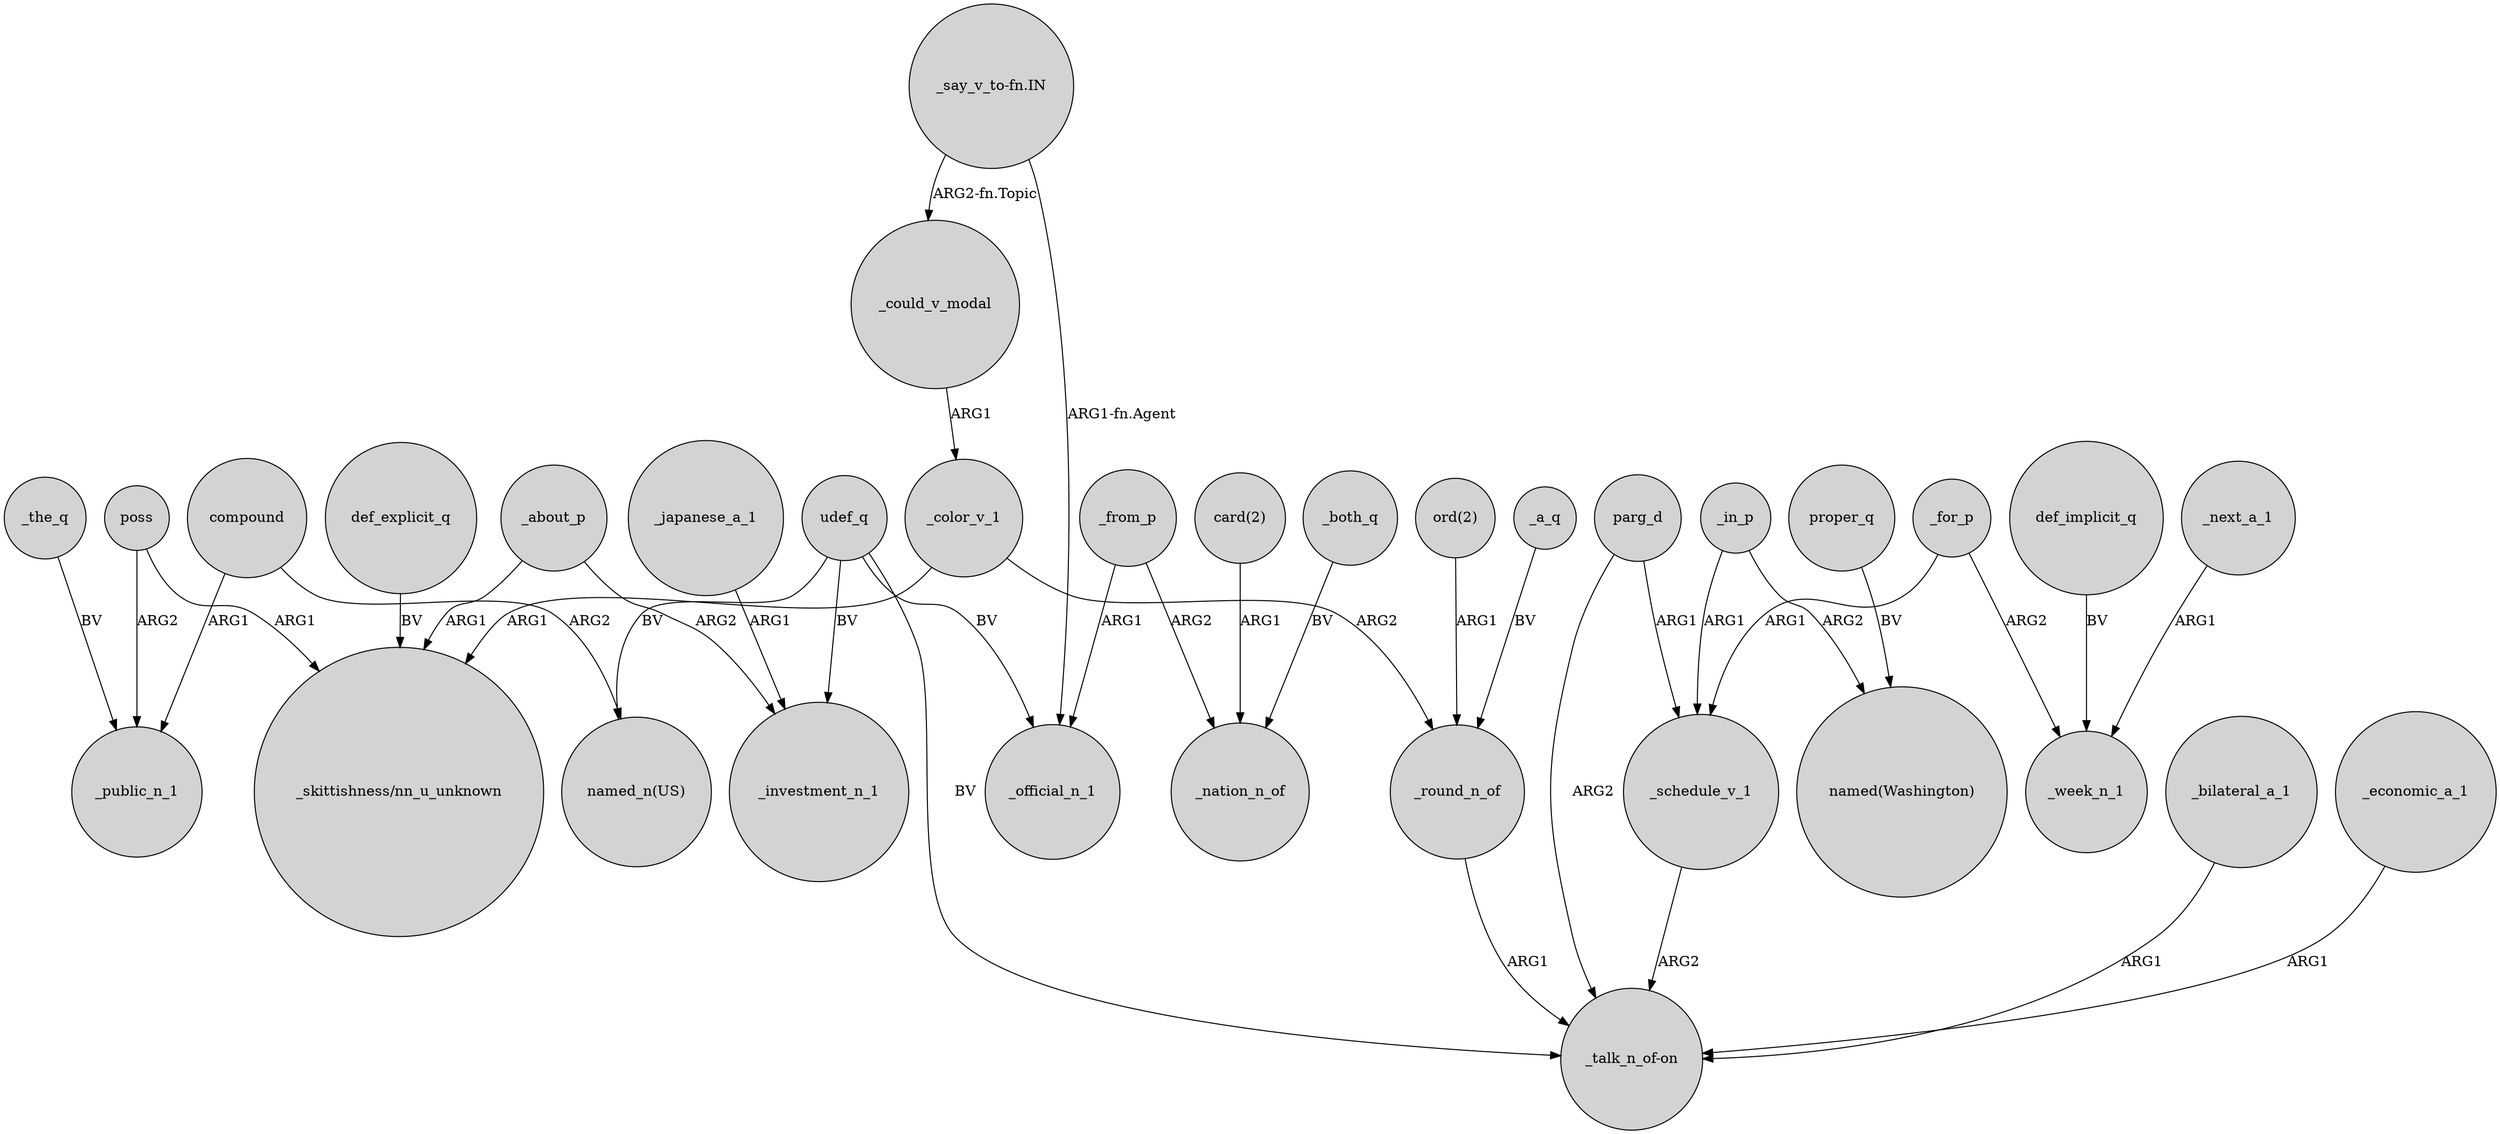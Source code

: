 digraph {
	node [shape=circle style=filled]
	parg_d -> "_talk_n_of-on" [label=ARG2]
	_round_n_of -> "_talk_n_of-on" [label=ARG1]
	udef_q -> "named_n(US)" [label=BV]
	def_implicit_q -> _week_n_1 [label=BV]
	_from_p -> _official_n_1 [label=ARG1]
	def_explicit_q -> "_skittishness/nn_u_unknown" [label=BV]
	"_say_v_to-fn.IN" -> _official_n_1 [label="ARG1-fn.Agent"]
	_in_p -> _schedule_v_1 [label=ARG1]
	"ord(2)" -> _round_n_of [label=ARG1]
	_color_v_1 -> _round_n_of [label=ARG2]
	poss -> _public_n_1 [label=ARG2]
	compound -> "named_n(US)" [label=ARG2]
	_from_p -> _nation_n_of [label=ARG2]
	proper_q -> "named(Washington)" [label=BV]
	_bilateral_a_1 -> "_talk_n_of-on" [label=ARG1]
	_the_q -> _public_n_1 [label=BV]
	"card(2)" -> _nation_n_of [label=ARG1]
	udef_q -> "_talk_n_of-on" [label=BV]
	udef_q -> _official_n_1 [label=BV]
	_a_q -> _round_n_of [label=BV]
	_for_p -> _week_n_1 [label=ARG2]
	_color_v_1 -> "_skittishness/nn_u_unknown" [label=ARG1]
	_about_p -> "_skittishness/nn_u_unknown" [label=ARG1]
	_for_p -> _schedule_v_1 [label=ARG1]
	_about_p -> _investment_n_1 [label=ARG2]
	_japanese_a_1 -> _investment_n_1 [label=ARG1]
	compound -> _public_n_1 [label=ARG1]
	poss -> "_skittishness/nn_u_unknown" [label=ARG1]
	_economic_a_1 -> "_talk_n_of-on" [label=ARG1]
	udef_q -> _investment_n_1 [label=BV]
	_next_a_1 -> _week_n_1 [label=ARG1]
	_schedule_v_1 -> "_talk_n_of-on" [label=ARG2]
	_could_v_modal -> _color_v_1 [label=ARG1]
	parg_d -> _schedule_v_1 [label=ARG1]
	_in_p -> "named(Washington)" [label=ARG2]
	"_say_v_to-fn.IN" -> _could_v_modal [label="ARG2-fn.Topic"]
	_both_q -> _nation_n_of [label=BV]
}
